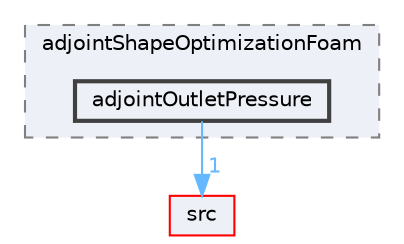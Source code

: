 digraph "applications/solvers/incompressible/adjointShapeOptimizationFoam/adjointOutletPressure"
{
 // LATEX_PDF_SIZE
  bgcolor="transparent";
  edge [fontname=Helvetica,fontsize=10,labelfontname=Helvetica,labelfontsize=10];
  node [fontname=Helvetica,fontsize=10,shape=box,height=0.2,width=0.4];
  compound=true
  subgraph clusterdir_088f87aa7298db423fbe65935fad4976 {
    graph [ bgcolor="#edf0f7", pencolor="grey50", label="adjointShapeOptimizationFoam", fontname=Helvetica,fontsize=10 style="filled,dashed", URL="dir_088f87aa7298db423fbe65935fad4976.html",tooltip=""]
  dir_d73afccac1905c93f134a92b9fac8559 [label="adjointOutletPressure", fillcolor="#edf0f7", color="grey25", style="filled,bold", URL="dir_d73afccac1905c93f134a92b9fac8559.html",tooltip=""];
  }
  dir_68267d1309a1af8e8297ef4c3efbcdba [label="src", fillcolor="#edf0f7", color="red", style="filled", URL="dir_68267d1309a1af8e8297ef4c3efbcdba.html",tooltip=""];
  dir_d73afccac1905c93f134a92b9fac8559->dir_68267d1309a1af8e8297ef4c3efbcdba [headlabel="1", labeldistance=1.5 headhref="dir_000051_003729.html" href="dir_000051_003729.html" color="steelblue1" fontcolor="steelblue1"];
}
